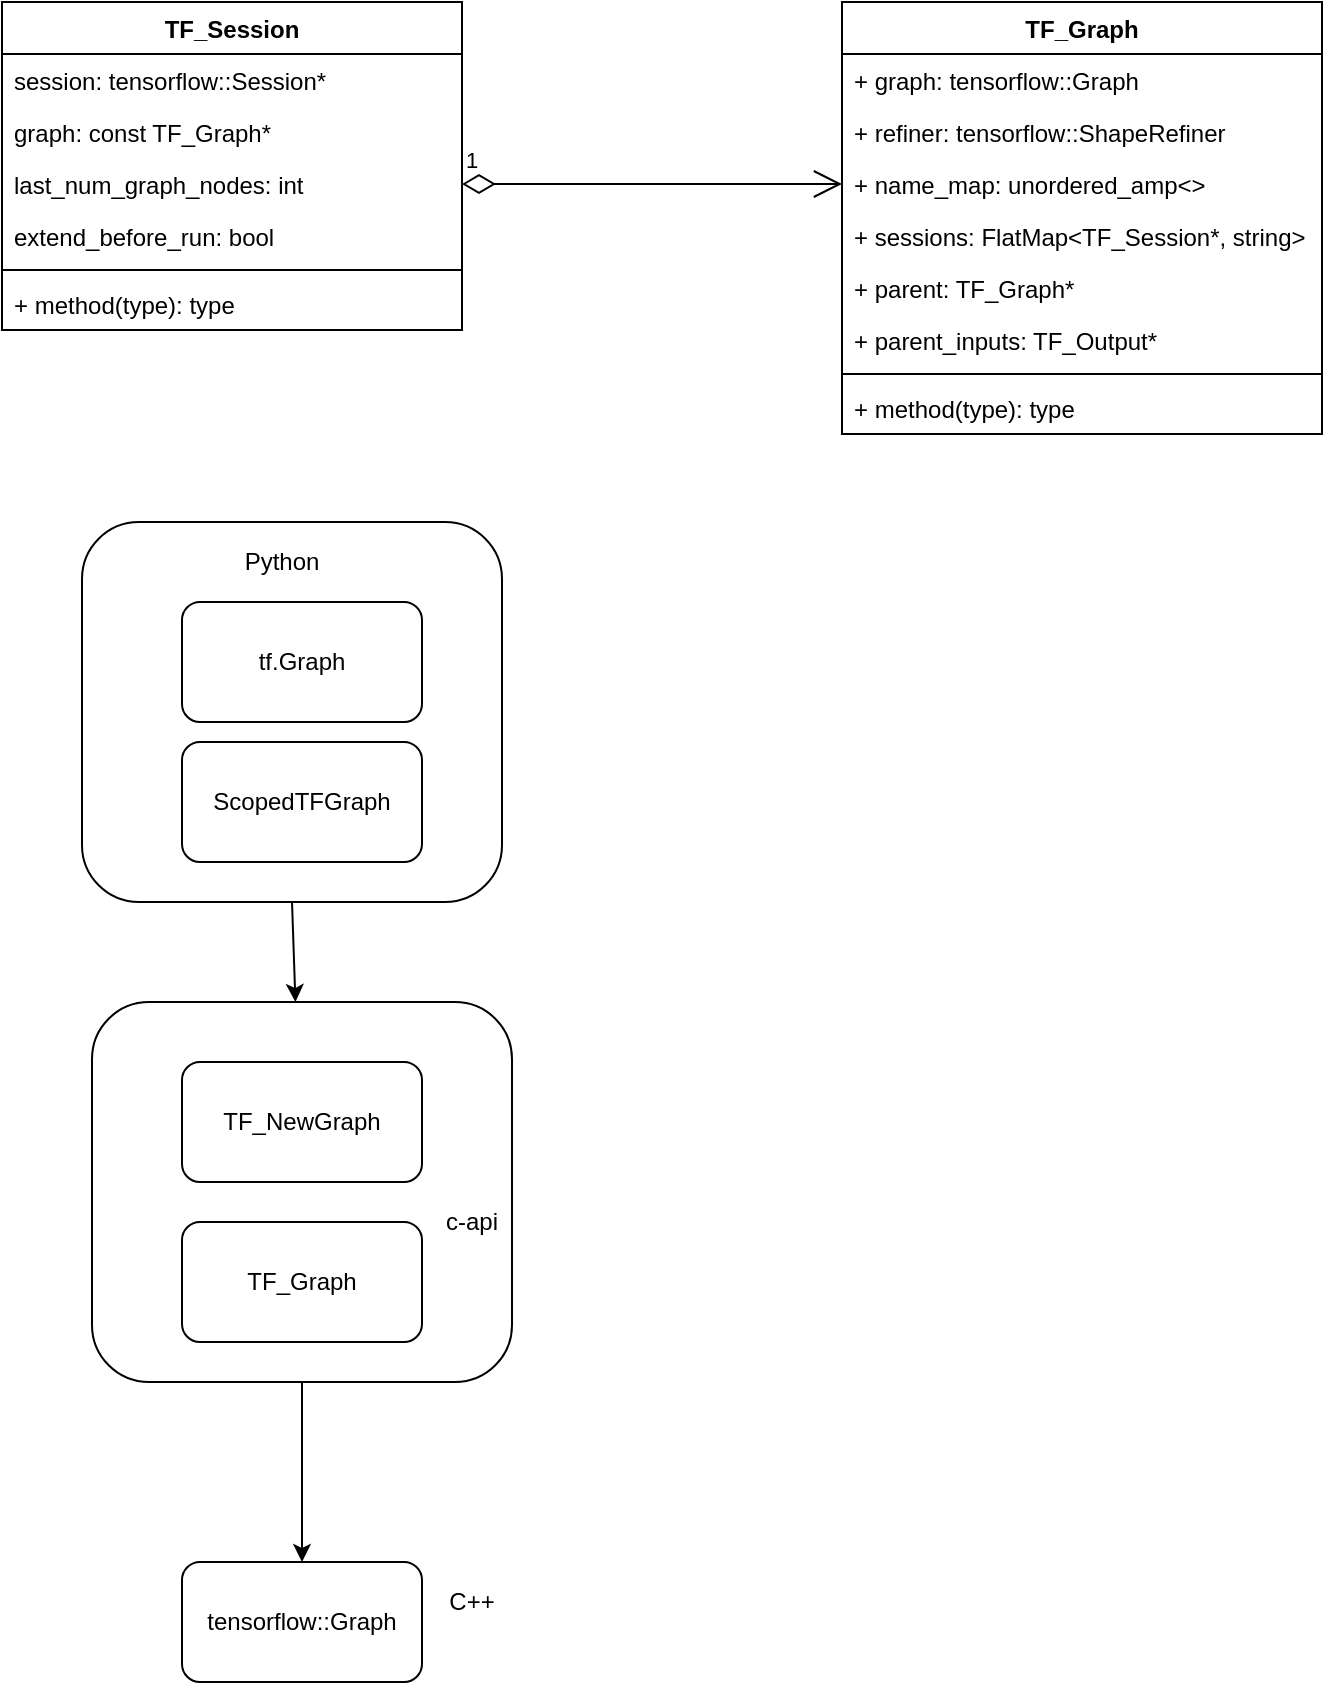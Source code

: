 <mxfile version="13.9.1" type="github" pages="2">
  <diagram id="lPCko2HEwuIXI5sieI5J" name="Page-1">
    <mxGraphModel dx="1997" dy="1085" grid="1" gridSize="10" guides="1" tooltips="1" connect="1" arrows="1" fold="1" page="1" pageScale="1" pageWidth="850" pageHeight="1100" math="0" shadow="0">
      <root>
        <mxCell id="0" />
        <mxCell id="1" parent="0" />
        <mxCell id="kxVcapyPQ6duH13R8Y2q-3" value="" style="rounded=1;whiteSpace=wrap;html=1;" vertex="1" parent="1">
          <mxGeometry x="150" y="420" width="210" height="190" as="geometry" />
        </mxCell>
        <mxCell id="JlwO5K9S34G6n30fN1e6-3" value="TF_Session" style="swimlane;fontStyle=1;align=center;verticalAlign=top;childLayout=stackLayout;horizontal=1;startSize=26;horizontalStack=0;resizeParent=1;resizeParentMax=0;resizeLast=0;collapsible=1;marginBottom=0;" parent="1" vertex="1">
          <mxGeometry x="110" y="160" width="230" height="164" as="geometry" />
        </mxCell>
        <mxCell id="JlwO5K9S34G6n30fN1e6-4" value="session: tensorflow::Session*" style="text;strokeColor=none;fillColor=none;align=left;verticalAlign=top;spacingLeft=4;spacingRight=4;overflow=hidden;rotatable=0;points=[[0,0.5],[1,0.5]];portConstraint=eastwest;" parent="JlwO5K9S34G6n30fN1e6-3" vertex="1">
          <mxGeometry y="26" width="230" height="26" as="geometry" />
        </mxCell>
        <mxCell id="JlwO5K9S34G6n30fN1e6-11" value="graph: const TF_Graph*" style="text;strokeColor=none;fillColor=none;align=left;verticalAlign=top;spacingLeft=4;spacingRight=4;overflow=hidden;rotatable=0;points=[[0,0.5],[1,0.5]];portConstraint=eastwest;" parent="JlwO5K9S34G6n30fN1e6-3" vertex="1">
          <mxGeometry y="52" width="230" height="26" as="geometry" />
        </mxCell>
        <mxCell id="JlwO5K9S34G6n30fN1e6-12" value="last_num_graph_nodes: int" style="text;strokeColor=none;fillColor=none;align=left;verticalAlign=top;spacingLeft=4;spacingRight=4;overflow=hidden;rotatable=0;points=[[0,0.5],[1,0.5]];portConstraint=eastwest;" parent="JlwO5K9S34G6n30fN1e6-3" vertex="1">
          <mxGeometry y="78" width="230" height="26" as="geometry" />
        </mxCell>
        <mxCell id="JlwO5K9S34G6n30fN1e6-13" value="extend_before_run: bool" style="text;strokeColor=none;fillColor=none;align=left;verticalAlign=top;spacingLeft=4;spacingRight=4;overflow=hidden;rotatable=0;points=[[0,0.5],[1,0.5]];portConstraint=eastwest;" parent="JlwO5K9S34G6n30fN1e6-3" vertex="1">
          <mxGeometry y="104" width="230" height="26" as="geometry" />
        </mxCell>
        <mxCell id="JlwO5K9S34G6n30fN1e6-5" value="" style="line;strokeWidth=1;fillColor=none;align=left;verticalAlign=middle;spacingTop=-1;spacingLeft=3;spacingRight=3;rotatable=0;labelPosition=right;points=[];portConstraint=eastwest;" parent="JlwO5K9S34G6n30fN1e6-3" vertex="1">
          <mxGeometry y="130" width="230" height="8" as="geometry" />
        </mxCell>
        <mxCell id="JlwO5K9S34G6n30fN1e6-6" value="+ method(type): type" style="text;strokeColor=none;fillColor=none;align=left;verticalAlign=top;spacingLeft=4;spacingRight=4;overflow=hidden;rotatable=0;points=[[0,0.5],[1,0.5]];portConstraint=eastwest;" parent="JlwO5K9S34G6n30fN1e6-3" vertex="1">
          <mxGeometry y="138" width="230" height="26" as="geometry" />
        </mxCell>
        <mxCell id="JlwO5K9S34G6n30fN1e6-7" value="TF_Graph" style="swimlane;fontStyle=1;align=center;verticalAlign=top;childLayout=stackLayout;horizontal=1;startSize=26;horizontalStack=0;resizeParent=1;resizeParentMax=0;resizeLast=0;collapsible=1;marginBottom=0;" parent="1" vertex="1">
          <mxGeometry x="530" y="160" width="240" height="216" as="geometry" />
        </mxCell>
        <mxCell id="JlwO5K9S34G6n30fN1e6-8" value="+ graph: tensorflow::Graph" style="text;strokeColor=none;fillColor=none;align=left;verticalAlign=top;spacingLeft=4;spacingRight=4;overflow=hidden;rotatable=0;points=[[0,0.5],[1,0.5]];portConstraint=eastwest;" parent="JlwO5K9S34G6n30fN1e6-7" vertex="1">
          <mxGeometry y="26" width="240" height="26" as="geometry" />
        </mxCell>
        <mxCell id="JlwO5K9S34G6n30fN1e6-15" value="+ refiner: tensorflow::ShapeRefiner" style="text;strokeColor=none;fillColor=none;align=left;verticalAlign=top;spacingLeft=4;spacingRight=4;overflow=hidden;rotatable=0;points=[[0,0.5],[1,0.5]];portConstraint=eastwest;" parent="JlwO5K9S34G6n30fN1e6-7" vertex="1">
          <mxGeometry y="52" width="240" height="26" as="geometry" />
        </mxCell>
        <mxCell id="JlwO5K9S34G6n30fN1e6-16" value="+ name_map: unordered_amp&lt;&gt;" style="text;strokeColor=none;fillColor=none;align=left;verticalAlign=top;spacingLeft=4;spacingRight=4;overflow=hidden;rotatable=0;points=[[0,0.5],[1,0.5]];portConstraint=eastwest;" parent="JlwO5K9S34G6n30fN1e6-7" vertex="1">
          <mxGeometry y="78" width="240" height="26" as="geometry" />
        </mxCell>
        <mxCell id="JlwO5K9S34G6n30fN1e6-17" value="+ sessions: FlatMap&lt;TF_Session*, string&gt;" style="text;strokeColor=none;fillColor=none;align=left;verticalAlign=top;spacingLeft=4;spacingRight=4;overflow=hidden;rotatable=0;points=[[0,0.5],[1,0.5]];portConstraint=eastwest;" parent="JlwO5K9S34G6n30fN1e6-7" vertex="1">
          <mxGeometry y="104" width="240" height="26" as="geometry" />
        </mxCell>
        <mxCell id="JlwO5K9S34G6n30fN1e6-18" value="+ parent: TF_Graph*" style="text;strokeColor=none;fillColor=none;align=left;verticalAlign=top;spacingLeft=4;spacingRight=4;overflow=hidden;rotatable=0;points=[[0,0.5],[1,0.5]];portConstraint=eastwest;" parent="JlwO5K9S34G6n30fN1e6-7" vertex="1">
          <mxGeometry y="130" width="240" height="26" as="geometry" />
        </mxCell>
        <mxCell id="JlwO5K9S34G6n30fN1e6-19" value="+ parent_inputs: TF_Output*" style="text;strokeColor=none;fillColor=none;align=left;verticalAlign=top;spacingLeft=4;spacingRight=4;overflow=hidden;rotatable=0;points=[[0,0.5],[1,0.5]];portConstraint=eastwest;" parent="JlwO5K9S34G6n30fN1e6-7" vertex="1">
          <mxGeometry y="156" width="240" height="26" as="geometry" />
        </mxCell>
        <mxCell id="JlwO5K9S34G6n30fN1e6-9" value="" style="line;strokeWidth=1;fillColor=none;align=left;verticalAlign=middle;spacingTop=-1;spacingLeft=3;spacingRight=3;rotatable=0;labelPosition=right;points=[];portConstraint=eastwest;" parent="JlwO5K9S34G6n30fN1e6-7" vertex="1">
          <mxGeometry y="182" width="240" height="8" as="geometry" />
        </mxCell>
        <mxCell id="JlwO5K9S34G6n30fN1e6-10" value="+ method(type): type" style="text;strokeColor=none;fillColor=none;align=left;verticalAlign=top;spacingLeft=4;spacingRight=4;overflow=hidden;rotatable=0;points=[[0,0.5],[1,0.5]];portConstraint=eastwest;" parent="JlwO5K9S34G6n30fN1e6-7" vertex="1">
          <mxGeometry y="190" width="240" height="26" as="geometry" />
        </mxCell>
        <mxCell id="JlwO5K9S34G6n30fN1e6-20" value="1" style="endArrow=open;html=1;endSize=12;startArrow=diamondThin;startSize=14;startFill=0;edgeStyle=orthogonalEdgeStyle;align=left;verticalAlign=bottom;exitX=1;exitY=0.5;exitDx=0;exitDy=0;" parent="1" source="JlwO5K9S34G6n30fN1e6-12" target="JlwO5K9S34G6n30fN1e6-16" edge="1">
          <mxGeometry x="-1" y="3" relative="1" as="geometry">
            <mxPoint x="360" y="241.66" as="sourcePoint" />
            <mxPoint x="520" y="241.66" as="targetPoint" />
          </mxGeometry>
        </mxCell>
        <mxCell id="kxVcapyPQ6duH13R8Y2q-1" value="tf.Graph" style="rounded=1;whiteSpace=wrap;html=1;" vertex="1" parent="1">
          <mxGeometry x="200" y="460" width="120" height="60" as="geometry" />
        </mxCell>
        <mxCell id="kxVcapyPQ6duH13R8Y2q-2" value="ScopedTFGraph" style="rounded=1;whiteSpace=wrap;html=1;" vertex="1" parent="1">
          <mxGeometry x="200" y="530" width="120" height="60" as="geometry" />
        </mxCell>
        <mxCell id="kxVcapyPQ6duH13R8Y2q-5" value="Python" style="text;html=1;strokeColor=none;fillColor=none;align=center;verticalAlign=middle;whiteSpace=wrap;rounded=0;" vertex="1" parent="1">
          <mxGeometry x="230" y="430" width="40" height="20" as="geometry" />
        </mxCell>
        <mxCell id="kxVcapyPQ6duH13R8Y2q-6" value="" style="rounded=1;whiteSpace=wrap;html=1;" vertex="1" parent="1">
          <mxGeometry x="155" y="660" width="210" height="190" as="geometry" />
        </mxCell>
        <mxCell id="kxVcapyPQ6duH13R8Y2q-7" value="TF_NewGraph" style="rounded=1;whiteSpace=wrap;html=1;" vertex="1" parent="1">
          <mxGeometry x="200" y="690" width="120" height="60" as="geometry" />
        </mxCell>
        <mxCell id="kxVcapyPQ6duH13R8Y2q-8" value="TF_Graph" style="rounded=1;whiteSpace=wrap;html=1;" vertex="1" parent="1">
          <mxGeometry x="200" y="770" width="120" height="60" as="geometry" />
        </mxCell>
        <mxCell id="kxVcapyPQ6duH13R8Y2q-9" value="" style="endArrow=classic;html=1;exitX=0.5;exitY=1;exitDx=0;exitDy=0;" edge="1" parent="1" source="kxVcapyPQ6duH13R8Y2q-3" target="kxVcapyPQ6duH13R8Y2q-6">
          <mxGeometry width="50" height="50" relative="1" as="geometry">
            <mxPoint x="400" y="600" as="sourcePoint" />
            <mxPoint x="450" y="550" as="targetPoint" />
          </mxGeometry>
        </mxCell>
        <mxCell id="kxVcapyPQ6duH13R8Y2q-10" value="" style="endArrow=classic;html=1;exitX=0.5;exitY=1;exitDx=0;exitDy=0;" edge="1" parent="1" source="kxVcapyPQ6duH13R8Y2q-6">
          <mxGeometry width="50" height="50" relative="1" as="geometry">
            <mxPoint x="400" y="600" as="sourcePoint" />
            <mxPoint x="260" y="940" as="targetPoint" />
          </mxGeometry>
        </mxCell>
        <mxCell id="kxVcapyPQ6duH13R8Y2q-12" value="tensorflow::Graph" style="rounded=1;whiteSpace=wrap;html=1;" vertex="1" parent="1">
          <mxGeometry x="200" y="940" width="120" height="60" as="geometry" />
        </mxCell>
        <mxCell id="kxVcapyPQ6duH13R8Y2q-13" value="c-api" style="text;html=1;strokeColor=none;fillColor=none;align=center;verticalAlign=middle;whiteSpace=wrap;rounded=0;" vertex="1" parent="1">
          <mxGeometry x="325" y="760" width="40" height="20" as="geometry" />
        </mxCell>
        <mxCell id="kxVcapyPQ6duH13R8Y2q-14" value="C++" style="text;html=1;strokeColor=none;fillColor=none;align=center;verticalAlign=middle;whiteSpace=wrap;rounded=0;" vertex="1" parent="1">
          <mxGeometry x="325" y="950" width="40" height="20" as="geometry" />
        </mxCell>
      </root>
    </mxGraphModel>
  </diagram>
  <diagram id="u8MyxnLdzSHuSNZB1RNa" name="Page-2">
    <mxGraphModel dx="1141" dy="620" grid="1" gridSize="10" guides="1" tooltips="1" connect="1" arrows="1" fold="1" page="1" pageScale="1" pageWidth="850" pageHeight="1100" math="0" shadow="0">
      <root>
        <mxCell id="hwq6wzbpsGeGhMPnZae9-0" />
        <mxCell id="hwq6wzbpsGeGhMPnZae9-1" parent="hwq6wzbpsGeGhMPnZae9-0" />
        <mxCell id="hwq6wzbpsGeGhMPnZae9-13" style="edgeStyle=orthogonalEdgeStyle;rounded=0;orthogonalLoop=1;jettySize=auto;html=1;exitX=0.5;exitY=0;exitDx=0;exitDy=0;entryX=0.344;entryY=1.026;entryDx=0;entryDy=0;entryPerimeter=0;" edge="1" parent="hwq6wzbpsGeGhMPnZae9-1" source="hwq6wzbpsGeGhMPnZae9-2" target="hwq6wzbpsGeGhMPnZae9-11">
          <mxGeometry relative="1" as="geometry">
            <mxPoint x="390" y="230" as="targetPoint" />
          </mxGeometry>
        </mxCell>
        <mxCell id="hwq6wzbpsGeGhMPnZae9-2" value="Node" style="swimlane;fontStyle=0;childLayout=stackLayout;horizontal=1;startSize=26;fillColor=none;horizontalStack=0;resizeParent=1;resizeParentMax=0;resizeLast=0;collapsible=1;marginBottom=0;" vertex="1" parent="hwq6wzbpsGeGhMPnZae9-1">
          <mxGeometry x="330" y="342" width="140" height="208" as="geometry" />
        </mxCell>
        <mxCell id="hwq6wzbpsGeGhMPnZae9-3" value="+ id:  int" style="text;strokeColor=none;fillColor=none;align=left;verticalAlign=top;spacingLeft=4;spacingRight=4;overflow=hidden;rotatable=0;points=[[0,0.5],[1,0.5]];portConstraint=eastwest;" vertex="1" parent="hwq6wzbpsGeGhMPnZae9-2">
          <mxGeometry y="26" width="140" height="26" as="geometry" />
        </mxCell>
        <mxCell id="hwq6wzbpsGeGhMPnZae9-4" value="+ cost_id: int" style="text;strokeColor=none;fillColor=none;align=left;verticalAlign=top;spacingLeft=4;spacingRight=4;overflow=hidden;rotatable=0;points=[[0,0.5],[1,0.5]];portConstraint=eastwest;" vertex="1" parent="hwq6wzbpsGeGhMPnZae9-2">
          <mxGeometry y="52" width="140" height="26" as="geometry" />
        </mxCell>
        <mxCell id="hwq6wzbpsGeGhMPnZae9-5" value="+ class_: NodeClass" style="text;strokeColor=none;fillColor=none;align=left;verticalAlign=top;spacingLeft=4;spacingRight=4;overflow=hidden;rotatable=0;points=[[0,0.5],[1,0.5]];portConstraint=eastwest;" vertex="1" parent="hwq6wzbpsGeGhMPnZae9-2">
          <mxGeometry y="78" width="140" height="26" as="geometry" />
        </mxCell>
        <mxCell id="hwq6wzbpsGeGhMPnZae9-6" value="+ in_edges: EdegSet" style="text;strokeColor=none;fillColor=none;align=left;verticalAlign=top;spacingLeft=4;spacingRight=4;overflow=hidden;rotatable=0;points=[[0,0.5],[1,0.5]];portConstraint=eastwest;" vertex="1" parent="hwq6wzbpsGeGhMPnZae9-2">
          <mxGeometry y="104" width="140" height="26" as="geometry" />
        </mxCell>
        <mxCell id="hwq6wzbpsGeGhMPnZae9-7" value="+ out_edges: EdgeSet" style="text;strokeColor=none;fillColor=none;align=left;verticalAlign=top;spacingLeft=4;spacingRight=4;overflow=hidden;rotatable=0;points=[[0,0.5],[1,0.5]];portConstraint=eastwest;" vertex="1" parent="hwq6wzbpsGeGhMPnZae9-2">
          <mxGeometry y="130" width="140" height="26" as="geometry" />
        </mxCell>
        <mxCell id="hwq6wzbpsGeGhMPnZae9-14" value="+ pros_: NodeProperties" style="text;strokeColor=none;fillColor=none;align=left;verticalAlign=top;spacingLeft=4;spacingRight=4;overflow=hidden;rotatable=0;points=[[0,0.5],[1,0.5]];portConstraint=eastwest;" vertex="1" parent="hwq6wzbpsGeGhMPnZae9-2">
          <mxGeometry y="156" width="140" height="26" as="geometry" />
        </mxCell>
        <mxCell id="hwq6wzbpsGeGhMPnZae9-15" value="+ graph_: Graph*" style="text;strokeColor=none;fillColor=none;align=left;verticalAlign=top;spacingLeft=4;spacingRight=4;overflow=hidden;rotatable=0;points=[[0,0.5],[1,0.5]];portConstraint=eastwest;" vertex="1" parent="hwq6wzbpsGeGhMPnZae9-2">
          <mxGeometry y="182" width="140" height="26" as="geometry" />
        </mxCell>
        <mxCell id="hwq6wzbpsGeGhMPnZae9-8" value="Graph" style="swimlane;fontStyle=0;childLayout=stackLayout;horizontal=1;startSize=26;fillColor=none;horizontalStack=0;resizeParent=1;resizeParentMax=0;resizeLast=0;collapsible=1;marginBottom=0;" vertex="1" parent="hwq6wzbpsGeGhMPnZae9-1">
          <mxGeometry x="330" y="110" width="280" height="156" as="geometry" />
        </mxCell>
        <mxCell id="hwq6wzbpsGeGhMPnZae9-9" value="+ nodes_: [Node*]" style="text;strokeColor=none;fillColor=none;align=left;verticalAlign=top;spacingLeft=4;spacingRight=4;overflow=hidden;rotatable=0;points=[[0,0.5],[1,0.5]];portConstraint=eastwest;" vertex="1" parent="hwq6wzbpsGeGhMPnZae9-8">
          <mxGeometry y="26" width="280" height="26" as="geometry" />
        </mxCell>
        <mxCell id="hwq6wzbpsGeGhMPnZae9-10" value="+ edges_:  [Edge*]" style="text;strokeColor=none;fillColor=none;align=left;verticalAlign=top;spacingLeft=4;spacingRight=4;overflow=hidden;rotatable=0;points=[[0,0.5],[1,0.5]];portConstraint=eastwest;" vertex="1" parent="hwq6wzbpsGeGhMPnZae9-8">
          <mxGeometry y="52" width="280" height="26" as="geometry" />
        </mxCell>
        <mxCell id="hwq6wzbpsGeGhMPnZae9-25" value="+ ops_:  FunctionLibraryDefinition" style="text;strokeColor=none;fillColor=none;align=left;verticalAlign=top;spacingLeft=4;spacingRight=4;overflow=hidden;rotatable=0;points=[[0,0.5],[1,0.5]];portConstraint=eastwest;" vertex="1" parent="hwq6wzbpsGeGhMPnZae9-8">
          <mxGeometry y="78" width="280" height="26" as="geometry" />
        </mxCell>
        <mxCell id="hwq6wzbpsGeGhMPnZae9-24" value="+ device_names_:  [string]" style="text;strokeColor=none;fillColor=none;align=left;verticalAlign=top;spacingLeft=4;spacingRight=4;overflow=hidden;rotatable=0;points=[[0,0.5],[1,0.5]];portConstraint=eastwest;" vertex="1" parent="hwq6wzbpsGeGhMPnZae9-8">
          <mxGeometry y="104" width="280" height="26" as="geometry" />
        </mxCell>
        <mxCell id="hwq6wzbpsGeGhMPnZae9-11" value="+ device_names_map_: unorder_map&lt;string int&gt;" style="text;strokeColor=none;fillColor=none;align=left;verticalAlign=top;spacingLeft=4;spacingRight=4;overflow=hidden;rotatable=0;points=[[0,0.5],[1,0.5]];portConstraint=eastwest;" vertex="1" parent="hwq6wzbpsGeGhMPnZae9-8">
          <mxGeometry y="130" width="280" height="26" as="geometry" />
        </mxCell>
        <mxCell id="hwq6wzbpsGeGhMPnZae9-12" value="tensorflow::Graph" style="text;html=1;align=center;verticalAlign=middle;resizable=0;points=[];autosize=1;" vertex="1" parent="hwq6wzbpsGeGhMPnZae9-1">
          <mxGeometry x="295" y="80" width="110" height="20" as="geometry" />
        </mxCell>
        <mxCell id="hwq6wzbpsGeGhMPnZae9-22" style="edgeStyle=orthogonalEdgeStyle;rounded=0;orthogonalLoop=1;jettySize=auto;html=1;exitX=0.5;exitY=0;exitDx=0;exitDy=0;entryX=0.711;entryY=1.016;entryDx=0;entryDy=0;entryPerimeter=0;" edge="1" parent="hwq6wzbpsGeGhMPnZae9-1" source="hwq6wzbpsGeGhMPnZae9-16" target="hwq6wzbpsGeGhMPnZae9-11">
          <mxGeometry relative="1" as="geometry" />
        </mxCell>
        <mxCell id="hwq6wzbpsGeGhMPnZae9-16" value="Edge" style="swimlane;fontStyle=0;childLayout=stackLayout;horizontal=1;startSize=26;fillColor=none;horizontalStack=0;resizeParent=1;resizeParentMax=0;resizeLast=0;collapsible=1;marginBottom=0;" vertex="1" parent="hwq6wzbpsGeGhMPnZae9-1">
          <mxGeometry x="490" y="342" width="140" height="156" as="geometry" />
        </mxCell>
        <mxCell id="hwq6wzbpsGeGhMPnZae9-17" value="+ src_: Node*" style="text;strokeColor=none;fillColor=none;align=left;verticalAlign=top;spacingLeft=4;spacingRight=4;overflow=hidden;rotatable=0;points=[[0,0.5],[1,0.5]];portConstraint=eastwest;" vertex="1" parent="hwq6wzbpsGeGhMPnZae9-16">
          <mxGeometry y="26" width="140" height="26" as="geometry" />
        </mxCell>
        <mxCell id="hwq6wzbpsGeGhMPnZae9-18" value="+ dst_: Node*" style="text;strokeColor=none;fillColor=none;align=left;verticalAlign=top;spacingLeft=4;spacingRight=4;overflow=hidden;rotatable=0;points=[[0,0.5],[1,0.5]];portConstraint=eastwest;" vertex="1" parent="hwq6wzbpsGeGhMPnZae9-16">
          <mxGeometry y="52" width="140" height="26" as="geometry" />
        </mxCell>
        <mxCell id="hwq6wzbpsGeGhMPnZae9-19" value="+ id_: int" style="text;strokeColor=none;fillColor=none;align=left;verticalAlign=top;spacingLeft=4;spacingRight=4;overflow=hidden;rotatable=0;points=[[0,0.5],[1,0.5]];portConstraint=eastwest;" vertex="1" parent="hwq6wzbpsGeGhMPnZae9-16">
          <mxGeometry y="78" width="140" height="26" as="geometry" />
        </mxCell>
        <mxCell id="hwq6wzbpsGeGhMPnZae9-20" value="+ src_output_: int" style="text;strokeColor=none;fillColor=none;align=left;verticalAlign=top;spacingLeft=4;spacingRight=4;overflow=hidden;rotatable=0;points=[[0,0.5],[1,0.5]];portConstraint=eastwest;" vertex="1" parent="hwq6wzbpsGeGhMPnZae9-16">
          <mxGeometry y="104" width="140" height="26" as="geometry" />
        </mxCell>
        <mxCell id="hwq6wzbpsGeGhMPnZae9-21" value="+ dst_input_: int" style="text;strokeColor=none;fillColor=none;align=left;verticalAlign=top;spacingLeft=4;spacingRight=4;overflow=hidden;rotatable=0;points=[[0,0.5],[1,0.5]];portConstraint=eastwest;" vertex="1" parent="hwq6wzbpsGeGhMPnZae9-16">
          <mxGeometry y="130" width="140" height="26" as="geometry" />
        </mxCell>
      </root>
    </mxGraphModel>
  </diagram>
</mxfile>
